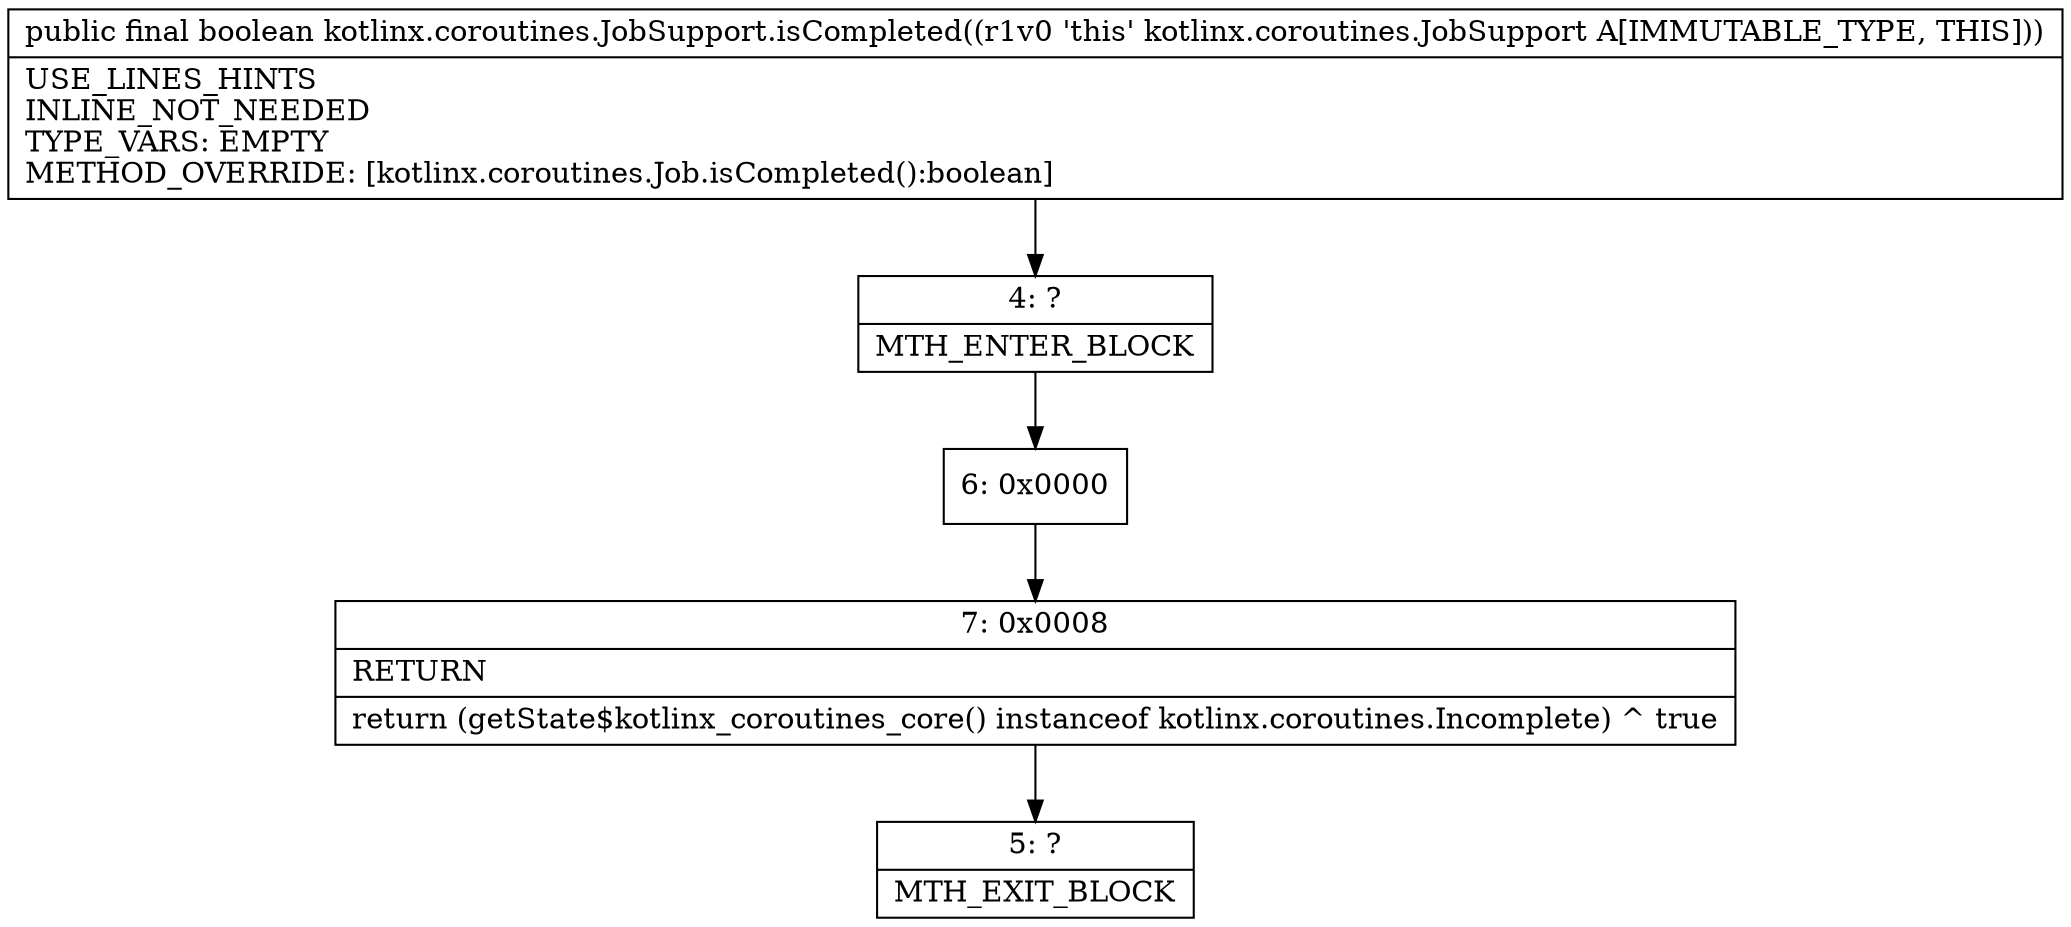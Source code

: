 digraph "CFG forkotlinx.coroutines.JobSupport.isCompleted()Z" {
Node_4 [shape=record,label="{4\:\ ?|MTH_ENTER_BLOCK\l}"];
Node_6 [shape=record,label="{6\:\ 0x0000}"];
Node_7 [shape=record,label="{7\:\ 0x0008|RETURN\l|return (getState$kotlinx_coroutines_core() instanceof kotlinx.coroutines.Incomplete) ^ true\l}"];
Node_5 [shape=record,label="{5\:\ ?|MTH_EXIT_BLOCK\l}"];
MethodNode[shape=record,label="{public final boolean kotlinx.coroutines.JobSupport.isCompleted((r1v0 'this' kotlinx.coroutines.JobSupport A[IMMUTABLE_TYPE, THIS]))  | USE_LINES_HINTS\lINLINE_NOT_NEEDED\lTYPE_VARS: EMPTY\lMETHOD_OVERRIDE: [kotlinx.coroutines.Job.isCompleted():boolean]\l}"];
MethodNode -> Node_4;Node_4 -> Node_6;
Node_6 -> Node_7;
Node_7 -> Node_5;
}

